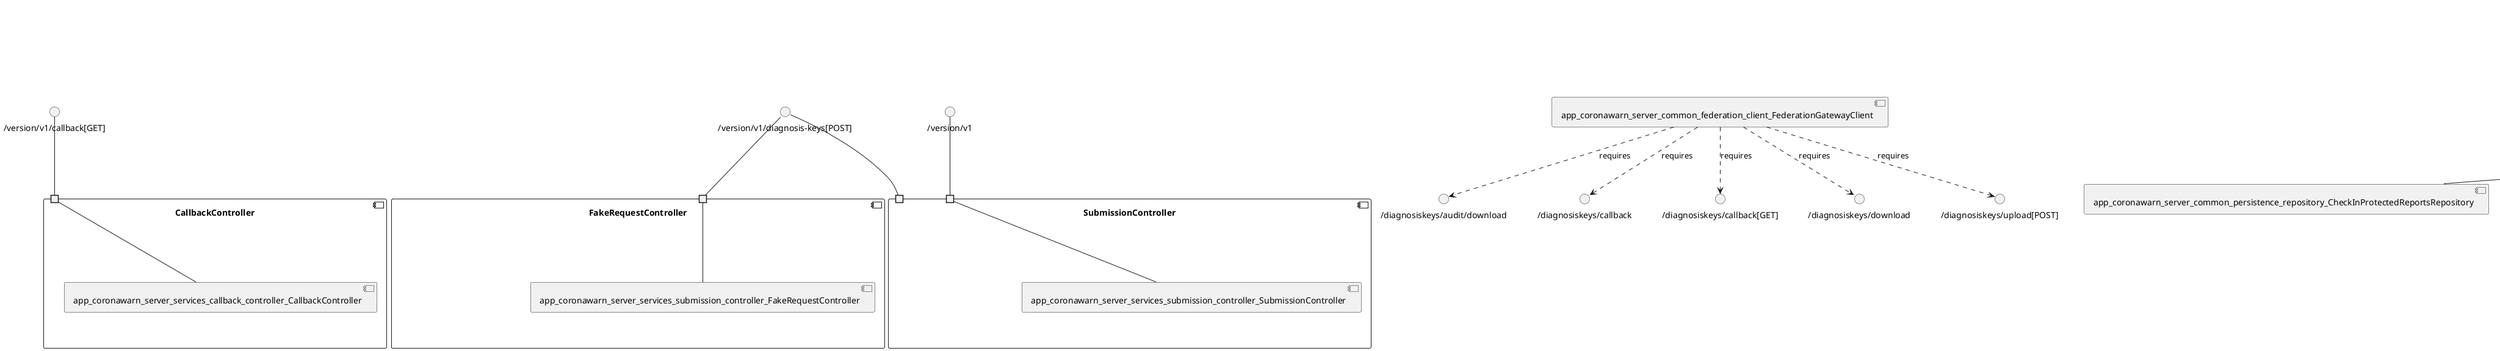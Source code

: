 @startuml
skinparam fixCircleLabelOverlapping true
component "CallbackController\n\n\n\n\n\n" {
[app_coronawarn_server_services_callback_controller_CallbackController]
portin " " as CallbackController.requires._version_v1_callback_GET_
"CallbackController.requires._version_v1_callback_GET_"--[app_coronawarn_server_services_callback_controller_CallbackController]
}
interface "/version/v1/callback[GET]" as interface._version_v1_callback_GET_
interface._version_v1_callback_GET_--"CallbackController.requires._version_v1_callback_GET_"
component "FakeRequestController\n\n\n\n\n\n" {
[app_coronawarn_server_services_submission_controller_FakeRequestController]
portin " " as FakeRequestController.requires._version_v1_diagnosis_keys_POST_
"FakeRequestController.requires._version_v1_diagnosis_keys_POST_"--[app_coronawarn_server_services_submission_controller_FakeRequestController]
}
interface "/version/v1/diagnosis-keys[POST]" as interface._version_v1_diagnosis_keys_POST_
interface._version_v1_diagnosis_keys_POST_--"FakeRequestController.requires._version_v1_diagnosis_keys_POST_"
component "SrsOtpVerifier\n\n\n\n\n\n" {
[app_coronawarn_server_services_submission_verification_SrsOtpVerifier]
}
component "SubmissionController\n\n\n\n\n\n" {
[app_coronawarn_server_services_submission_controller_SubmissionController]
portin " " as SubmissionController.requires._version_v1_diagnosis_keys_POST_
portin " " as SubmissionController.requires._version_v1
"SubmissionController.requires._version_v1"--[app_coronawarn_server_services_submission_controller_SubmissionController]
}
interface "/version/v1" as interface._version_v1
interface._version_v1--"SubmissionController.requires._version_v1"
interface "/version/v1/diagnosis-keys[POST]" as interface._version_v1_diagnosis_keys_POST_
interface._version_v1_diagnosis_keys_POST_--"SubmissionController.requires._version_v1_diagnosis_keys_POST_"
component "TanVerifier\n\n\n\n\n\n" {
[app_coronawarn_server_services_submission_verification_TanVerifier]
}
interface "/diagnosiskeys/audit/download" as interface._diagnosiskeys_audit_download
[app_coronawarn_server_common_federation_client_FederationGatewayClient]..>interface._diagnosiskeys_audit_download : requires
interface "/diagnosiskeys/callback" as interface._diagnosiskeys_callback
[app_coronawarn_server_common_federation_client_FederationGatewayClient]..>interface._diagnosiskeys_callback : requires
interface "/diagnosiskeys/callback[GET]" as interface._diagnosiskeys_callback_GET_
[app_coronawarn_server_common_federation_client_FederationGatewayClient]..>interface._diagnosiskeys_callback_GET_ : requires
interface "/diagnosiskeys/download" as interface._diagnosiskeys_download
[app_coronawarn_server_common_federation_client_FederationGatewayClient]..>interface._diagnosiskeys_download : requires
interface "/diagnosiskeys/upload[POST]" as interface._diagnosiskeys_upload_POST_
[app_coronawarn_server_common_federation_client_FederationGatewayClient]..>interface._diagnosiskeys_upload_POST_ : requires
interface "PagingAndSortingRepository" as interface.PagingAndSortingRepository
interface.PagingAndSortingRepository--[app_coronawarn_server_common_persistence_repository_CheckInProtectedReportsRepository]
interface "PagingAndSortingRepository" as interface.PagingAndSortingRepository
interface.PagingAndSortingRepository--[app_coronawarn_server_common_persistence_repository_DccRevocationEtagRepository]
interface "PagingAndSortingRepository" as interface.PagingAndSortingRepository
interface.PagingAndSortingRepository--[app_coronawarn_server_common_persistence_repository_DccRevocationListRepository]
interface "PagingAndSortingRepository" as interface.PagingAndSortingRepository
interface.PagingAndSortingRepository--[app_coronawarn_server_common_persistence_repository_DiagnosisKeyRepository]
interface "PagingAndSortingRepository" as interface.PagingAndSortingRepository
interface.PagingAndSortingRepository--[app_coronawarn_server_common_persistence_repository_FederationBatchInfoRepository]
interface "PagingAndSortingRepository" as interface.PagingAndSortingRepository
interface.PagingAndSortingRepository--[app_coronawarn_server_common_persistence_repository_FederationUploadKeyRepository]
interface "CrudRepository" as interface.CrudRepository
interface.CrudRepository--[app_coronawarn_server_common_persistence_repository_LocalStatisticsDownloadRepository]
interface "CrudRepository" as interface.CrudRepository
interface.CrudRepository--[app_coronawarn_server_common_persistence_repository_StatisticsDownloadRepository]
interface "PagingAndSortingRepository" as interface.PagingAndSortingRepository
interface.PagingAndSortingRepository--[app_coronawarn_server_common_persistence_repository_TraceTimeIntervalWarningRepository]
interface "/" as interface._
[app_coronawarn_server_services_distribution_dcc_DccRevocationFeignClient]..>interface._ : requires
interface "/[GET]" as interface.__GET_
[app_coronawarn_server_services_distribution_dcc_DccRevocationFeignClient]..>interface.__GET_ : requires
interface "/bnrules" as interface._bnrules
[app_coronawarn_server_services_distribution_dgc_client_DigitalCovidCertificateFeignClient]..>interface._bnrules : requires
interface "/bnrules[GET]" as interface._bnrules_GET_
[app_coronawarn_server_services_distribution_dgc_client_DigitalCovidCertificateFeignClient]..>interface._bnrules_GET_ : requires
interface "/cclrules" as interface._cclrules
[app_coronawarn_server_services_distribution_dgc_client_DigitalCovidCertificateFeignClient]..>interface._cclrules : requires
interface "/cclrules[GET]" as interface._cclrules_GET_
[app_coronawarn_server_services_distribution_dgc_client_DigitalCovidCertificateFeignClient]..>interface._cclrules_GET_ : requires
interface "/countrylist[GET]" as interface._countrylist_GET_
[app_coronawarn_server_services_distribution_dgc_client_DigitalCovidCertificateFeignClient]..>interface._countrylist_GET_ : requires
interface "/rules" as interface._rules
[app_coronawarn_server_services_distribution_dgc_client_DigitalCovidCertificateFeignClient]..>interface._rules : requires
interface "/rules[GET]" as interface._rules_GET_
[app_coronawarn_server_services_distribution_dgc_client_DigitalCovidCertificateFeignClient]..>interface._rules_GET_ : requires
interface "/valuesets" as interface._valuesets
[app_coronawarn_server_services_distribution_dgc_client_DigitalCovidCertificateFeignClient]..>interface._valuesets : requires
interface "/valuesets[GET]" as interface._valuesets_GET_
[app_coronawarn_server_services_distribution_dgc_client_DigitalCovidCertificateFeignClient]..>interface._valuesets_GET_ : requires
interface "/trustList/DSC/[GET]" as interface._trustList_DSC__GET_
[app_coronawarn_server_services_distribution_dgc_dsc_DigitalSigningCertificatesFeignClient]..>interface._trustList_DSC__GET_ : requires
interface "/version/v1/srs[POST]" as interface._version_v1_srs_POST_
[app_coronawarn_server_services_submission_verification_SrsVerifyClient]..>interface._version_v1_srs_POST_ : requires
interface "/version/v1/tan/verify[POST]" as interface._version_v1_tan_verify_POST_
[app_coronawarn_server_services_submission_verification_VerificationServerClient]..>interface._version_v1_tan_verify_POST_ : requires

@enduml
